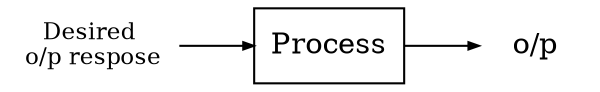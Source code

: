 digraph {

	rankdir=LR;
	a [shape=none, label="Desired \no/p respose", fontsize = 11];
	c [shape=none, label="o/p"];
	b [shape=box , label="Process"]

	a -> b [arrowsize = 0.5]
	b -> c [arrowsize = 0.5]

}
